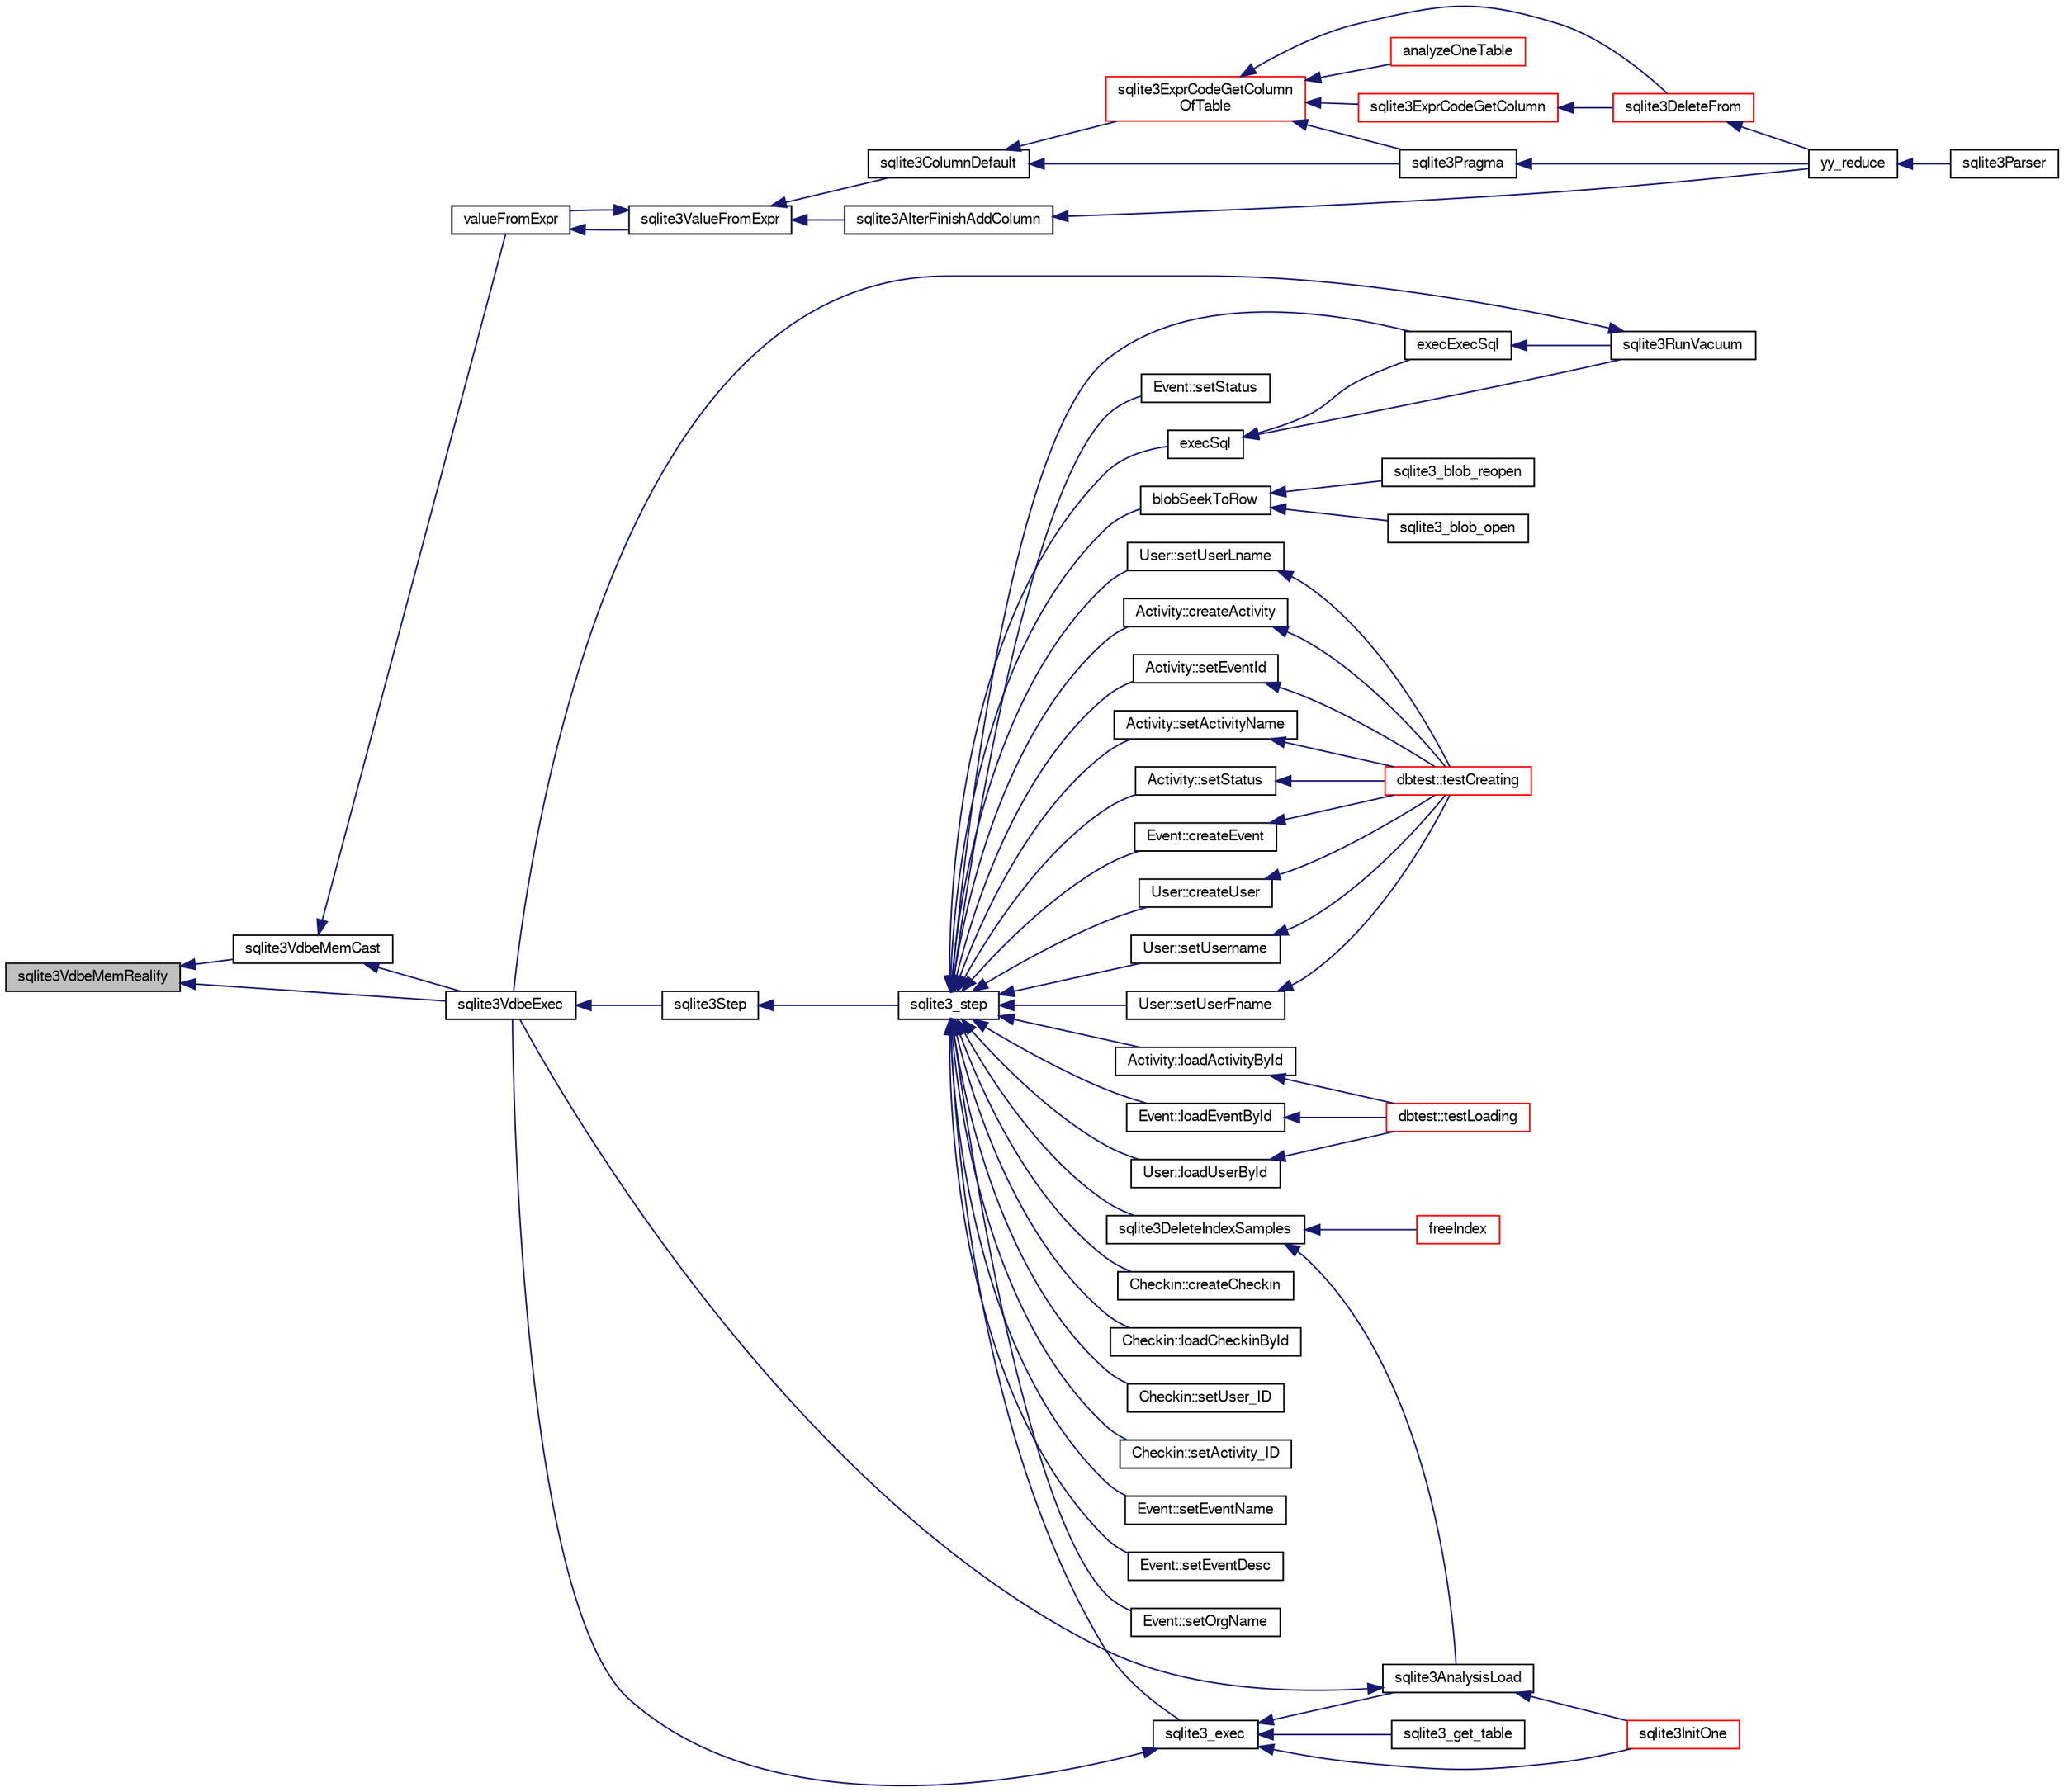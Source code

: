 digraph "sqlite3VdbeMemRealify"
{
  edge [fontname="FreeSans",fontsize="10",labelfontname="FreeSans",labelfontsize="10"];
  node [fontname="FreeSans",fontsize="10",shape=record];
  rankdir="LR";
  Node774679 [label="sqlite3VdbeMemRealify",height=0.2,width=0.4,color="black", fillcolor="grey75", style="filled", fontcolor="black"];
  Node774679 -> Node774680 [dir="back",color="midnightblue",fontsize="10",style="solid",fontname="FreeSans"];
  Node774680 [label="sqlite3VdbeMemCast",height=0.2,width=0.4,color="black", fillcolor="white", style="filled",URL="$sqlite3_8c.html#a2e5bfc1911e317ae456d2cea24c2a0d5"];
  Node774680 -> Node774681 [dir="back",color="midnightblue",fontsize="10",style="solid",fontname="FreeSans"];
  Node774681 [label="valueFromExpr",height=0.2,width=0.4,color="black", fillcolor="white", style="filled",URL="$sqlite3_8c.html#a08f91b27c0189e8b5bcdea6537466b7c"];
  Node774681 -> Node774682 [dir="back",color="midnightblue",fontsize="10",style="solid",fontname="FreeSans"];
  Node774682 [label="sqlite3ValueFromExpr",height=0.2,width=0.4,color="black", fillcolor="white", style="filled",URL="$sqlite3_8c.html#af103c812684544760641a1cd4d9745df"];
  Node774682 -> Node774681 [dir="back",color="midnightblue",fontsize="10",style="solid",fontname="FreeSans"];
  Node774682 -> Node774683 [dir="back",color="midnightblue",fontsize="10",style="solid",fontname="FreeSans"];
  Node774683 [label="sqlite3AlterFinishAddColumn",height=0.2,width=0.4,color="black", fillcolor="white", style="filled",URL="$sqlite3_8c.html#a392e1e5be904b01216faae16a77c2c31"];
  Node774683 -> Node774684 [dir="back",color="midnightblue",fontsize="10",style="solid",fontname="FreeSans"];
  Node774684 [label="yy_reduce",height=0.2,width=0.4,color="black", fillcolor="white", style="filled",URL="$sqlite3_8c.html#a7c419a9b25711c666a9a2449ef377f14"];
  Node774684 -> Node774685 [dir="back",color="midnightblue",fontsize="10",style="solid",fontname="FreeSans"];
  Node774685 [label="sqlite3Parser",height=0.2,width=0.4,color="black", fillcolor="white", style="filled",URL="$sqlite3_8c.html#a0327d71a5fabe0b6a343d78a2602e72a"];
  Node774682 -> Node774686 [dir="back",color="midnightblue",fontsize="10",style="solid",fontname="FreeSans"];
  Node774686 [label="sqlite3ColumnDefault",height=0.2,width=0.4,color="black", fillcolor="white", style="filled",URL="$sqlite3_8c.html#a59f47949957801afdf53735549eacc7d"];
  Node774686 -> Node774687 [dir="back",color="midnightblue",fontsize="10",style="solid",fontname="FreeSans"];
  Node774687 [label="sqlite3ExprCodeGetColumn\lOfTable",height=0.2,width=0.4,color="red", fillcolor="white", style="filled",URL="$sqlite3_8c.html#aef676ae689397d0e050eb0a360c32315"];
  Node774687 -> Node774688 [dir="back",color="midnightblue",fontsize="10",style="solid",fontname="FreeSans"];
  Node774688 [label="sqlite3ExprCodeGetColumn",height=0.2,width=0.4,color="red", fillcolor="white", style="filled",URL="$sqlite3_8c.html#a053723da492b5bb45cb8df75c733155d"];
  Node774688 -> Node774708 [dir="back",color="midnightblue",fontsize="10",style="solid",fontname="FreeSans"];
  Node774708 [label="sqlite3DeleteFrom",height=0.2,width=0.4,color="red", fillcolor="white", style="filled",URL="$sqlite3_8c.html#ab9b4b45349188b49eabb23f94608a091"];
  Node774708 -> Node774684 [dir="back",color="midnightblue",fontsize="10",style="solid",fontname="FreeSans"];
  Node774687 -> Node774757 [dir="back",color="midnightblue",fontsize="10",style="solid",fontname="FreeSans"];
  Node774757 [label="analyzeOneTable",height=0.2,width=0.4,color="red", fillcolor="white", style="filled",URL="$sqlite3_8c.html#a31d4182bf855943a5d0526dbb4987803"];
  Node774687 -> Node774708 [dir="back",color="midnightblue",fontsize="10",style="solid",fontname="FreeSans"];
  Node774687 -> Node774721 [dir="back",color="midnightblue",fontsize="10",style="solid",fontname="FreeSans"];
  Node774721 [label="sqlite3Pragma",height=0.2,width=0.4,color="black", fillcolor="white", style="filled",URL="$sqlite3_8c.html#a111391370f58f8e6a6eca51fd34d62ed"];
  Node774721 -> Node774684 [dir="back",color="midnightblue",fontsize="10",style="solid",fontname="FreeSans"];
  Node774686 -> Node774721 [dir="back",color="midnightblue",fontsize="10",style="solid",fontname="FreeSans"];
  Node774680 -> Node774761 [dir="back",color="midnightblue",fontsize="10",style="solid",fontname="FreeSans"];
  Node774761 [label="sqlite3VdbeExec",height=0.2,width=0.4,color="black", fillcolor="white", style="filled",URL="$sqlite3_8c.html#a8ce40a614bdc56719c4d642b1e4dfb21"];
  Node774761 -> Node774762 [dir="back",color="midnightblue",fontsize="10",style="solid",fontname="FreeSans"];
  Node774762 [label="sqlite3Step",height=0.2,width=0.4,color="black", fillcolor="white", style="filled",URL="$sqlite3_8c.html#a3f2872e873e2758a4beedad1d5113554"];
  Node774762 -> Node774763 [dir="back",color="midnightblue",fontsize="10",style="solid",fontname="FreeSans"];
  Node774763 [label="sqlite3_step",height=0.2,width=0.4,color="black", fillcolor="white", style="filled",URL="$sqlite3_8h.html#ac1e491ce36b7471eb28387f7d3c74334"];
  Node774763 -> Node774764 [dir="back",color="midnightblue",fontsize="10",style="solid",fontname="FreeSans"];
  Node774764 [label="Activity::createActivity",height=0.2,width=0.4,color="black", fillcolor="white", style="filled",URL="$classActivity.html#a813cc5e52c14ab49b39014c134e3425b"];
  Node774764 -> Node774765 [dir="back",color="midnightblue",fontsize="10",style="solid",fontname="FreeSans"];
  Node774765 [label="dbtest::testCreating",height=0.2,width=0.4,color="red", fillcolor="white", style="filled",URL="$classdbtest.html#a8193e88a7df657069c8a6bd09c8243b7"];
  Node774763 -> Node774767 [dir="back",color="midnightblue",fontsize="10",style="solid",fontname="FreeSans"];
  Node774767 [label="Activity::loadActivityById",height=0.2,width=0.4,color="black", fillcolor="white", style="filled",URL="$classActivity.html#abe4ffb4f08a47212ebf9013259d9e7fd"];
  Node774767 -> Node774768 [dir="back",color="midnightblue",fontsize="10",style="solid",fontname="FreeSans"];
  Node774768 [label="dbtest::testLoading",height=0.2,width=0.4,color="red", fillcolor="white", style="filled",URL="$classdbtest.html#a6f98d82a2c8e2b9040848763504ddae1"];
  Node774763 -> Node774769 [dir="back",color="midnightblue",fontsize="10",style="solid",fontname="FreeSans"];
  Node774769 [label="Activity::setEventId",height=0.2,width=0.4,color="black", fillcolor="white", style="filled",URL="$classActivity.html#adb1d0fd0d08f473e068f0a4086bfa9ca"];
  Node774769 -> Node774765 [dir="back",color="midnightblue",fontsize="10",style="solid",fontname="FreeSans"];
  Node774763 -> Node774770 [dir="back",color="midnightblue",fontsize="10",style="solid",fontname="FreeSans"];
  Node774770 [label="Activity::setActivityName",height=0.2,width=0.4,color="black", fillcolor="white", style="filled",URL="$classActivity.html#a62dc3737b33915a36086f9dd26d16a81"];
  Node774770 -> Node774765 [dir="back",color="midnightblue",fontsize="10",style="solid",fontname="FreeSans"];
  Node774763 -> Node774771 [dir="back",color="midnightblue",fontsize="10",style="solid",fontname="FreeSans"];
  Node774771 [label="Activity::setStatus",height=0.2,width=0.4,color="black", fillcolor="white", style="filled",URL="$classActivity.html#af618135a7738f4d2a7ee147a8ef912ea"];
  Node774771 -> Node774765 [dir="back",color="midnightblue",fontsize="10",style="solid",fontname="FreeSans"];
  Node774763 -> Node774772 [dir="back",color="midnightblue",fontsize="10",style="solid",fontname="FreeSans"];
  Node774772 [label="Checkin::createCheckin",height=0.2,width=0.4,color="black", fillcolor="white", style="filled",URL="$classCheckin.html#a4e40acdf7fff0e607f6de4f24f3a163c"];
  Node774763 -> Node774773 [dir="back",color="midnightblue",fontsize="10",style="solid",fontname="FreeSans"];
  Node774773 [label="Checkin::loadCheckinById",height=0.2,width=0.4,color="black", fillcolor="white", style="filled",URL="$classCheckin.html#a3461f70ea6c68475225f2a07f78a21e0"];
  Node774763 -> Node774774 [dir="back",color="midnightblue",fontsize="10",style="solid",fontname="FreeSans"];
  Node774774 [label="Checkin::setUser_ID",height=0.2,width=0.4,color="black", fillcolor="white", style="filled",URL="$classCheckin.html#a76ab640f4f912876dbebf183db5359c6"];
  Node774763 -> Node774775 [dir="back",color="midnightblue",fontsize="10",style="solid",fontname="FreeSans"];
  Node774775 [label="Checkin::setActivity_ID",height=0.2,width=0.4,color="black", fillcolor="white", style="filled",URL="$classCheckin.html#ab2ff3ec2604ec73a42af25874a00b232"];
  Node774763 -> Node774776 [dir="back",color="midnightblue",fontsize="10",style="solid",fontname="FreeSans"];
  Node774776 [label="Event::createEvent",height=0.2,width=0.4,color="black", fillcolor="white", style="filled",URL="$classEvent.html#a77adb9f4a46ffb32c2d931f0691f5903"];
  Node774776 -> Node774765 [dir="back",color="midnightblue",fontsize="10",style="solid",fontname="FreeSans"];
  Node774763 -> Node774777 [dir="back",color="midnightblue",fontsize="10",style="solid",fontname="FreeSans"];
  Node774777 [label="Event::loadEventById",height=0.2,width=0.4,color="black", fillcolor="white", style="filled",URL="$classEvent.html#afa66cea33f722dbeecb69cc98fdea055"];
  Node774777 -> Node774768 [dir="back",color="midnightblue",fontsize="10",style="solid",fontname="FreeSans"];
  Node774763 -> Node774778 [dir="back",color="midnightblue",fontsize="10",style="solid",fontname="FreeSans"];
  Node774778 [label="Event::setEventName",height=0.2,width=0.4,color="black", fillcolor="white", style="filled",URL="$classEvent.html#a10596b6ca077df05184e30d62b08729d"];
  Node774763 -> Node774779 [dir="back",color="midnightblue",fontsize="10",style="solid",fontname="FreeSans"];
  Node774779 [label="Event::setEventDesc",height=0.2,width=0.4,color="black", fillcolor="white", style="filled",URL="$classEvent.html#ae36b8377dcae792f1c5c4726024c981b"];
  Node774763 -> Node774780 [dir="back",color="midnightblue",fontsize="10",style="solid",fontname="FreeSans"];
  Node774780 [label="Event::setOrgName",height=0.2,width=0.4,color="black", fillcolor="white", style="filled",URL="$classEvent.html#a19aac0f776bd764563a54977656cf680"];
  Node774763 -> Node774781 [dir="back",color="midnightblue",fontsize="10",style="solid",fontname="FreeSans"];
  Node774781 [label="Event::setStatus",height=0.2,width=0.4,color="black", fillcolor="white", style="filled",URL="$classEvent.html#ab0a6b9285af0f4172eb841e2b80f8972"];
  Node774763 -> Node774782 [dir="back",color="midnightblue",fontsize="10",style="solid",fontname="FreeSans"];
  Node774782 [label="blobSeekToRow",height=0.2,width=0.4,color="black", fillcolor="white", style="filled",URL="$sqlite3_8c.html#afff57e13332b98c8a44a7cebe38962ab"];
  Node774782 -> Node774783 [dir="back",color="midnightblue",fontsize="10",style="solid",fontname="FreeSans"];
  Node774783 [label="sqlite3_blob_open",height=0.2,width=0.4,color="black", fillcolor="white", style="filled",URL="$sqlite3_8h.html#adb8ad839a5bdd62a43785132bc7dd518"];
  Node774782 -> Node774784 [dir="back",color="midnightblue",fontsize="10",style="solid",fontname="FreeSans"];
  Node774784 [label="sqlite3_blob_reopen",height=0.2,width=0.4,color="black", fillcolor="white", style="filled",URL="$sqlite3_8h.html#abc77c24fdc0150138490359a94360f7e"];
  Node774763 -> Node774785 [dir="back",color="midnightblue",fontsize="10",style="solid",fontname="FreeSans"];
  Node774785 [label="sqlite3DeleteIndexSamples",height=0.2,width=0.4,color="black", fillcolor="white", style="filled",URL="$sqlite3_8c.html#aaeda0302fbf61397ec009f65bed047ef"];
  Node774785 -> Node774786 [dir="back",color="midnightblue",fontsize="10",style="solid",fontname="FreeSans"];
  Node774786 [label="sqlite3AnalysisLoad",height=0.2,width=0.4,color="black", fillcolor="white", style="filled",URL="$sqlite3_8c.html#a48a2301c27e1d3d68708b9b8761b5a01"];
  Node774786 -> Node774761 [dir="back",color="midnightblue",fontsize="10",style="solid",fontname="FreeSans"];
  Node774786 -> Node774787 [dir="back",color="midnightblue",fontsize="10",style="solid",fontname="FreeSans"];
  Node774787 [label="sqlite3InitOne",height=0.2,width=0.4,color="red", fillcolor="white", style="filled",URL="$sqlite3_8c.html#ac4318b25df65269906b0379251fe9b85"];
  Node774785 -> Node774817 [dir="back",color="midnightblue",fontsize="10",style="solid",fontname="FreeSans"];
  Node774817 [label="freeIndex",height=0.2,width=0.4,color="red", fillcolor="white", style="filled",URL="$sqlite3_8c.html#a00907c99c18d5bcb9d0b38c077146c31"];
  Node774763 -> Node774880 [dir="back",color="midnightblue",fontsize="10",style="solid",fontname="FreeSans"];
  Node774880 [label="sqlite3_exec",height=0.2,width=0.4,color="black", fillcolor="white", style="filled",URL="$sqlite3_8h.html#a97487ec8150e0bcc8fa392ab8f0e24db"];
  Node774880 -> Node774761 [dir="back",color="midnightblue",fontsize="10",style="solid",fontname="FreeSans"];
  Node774880 -> Node774786 [dir="back",color="midnightblue",fontsize="10",style="solid",fontname="FreeSans"];
  Node774880 -> Node774787 [dir="back",color="midnightblue",fontsize="10",style="solid",fontname="FreeSans"];
  Node774880 -> Node774881 [dir="back",color="midnightblue",fontsize="10",style="solid",fontname="FreeSans"];
  Node774881 [label="sqlite3_get_table",height=0.2,width=0.4,color="black", fillcolor="white", style="filled",URL="$sqlite3_8h.html#a5effeac4e12df57beaa35c5be1f61579"];
  Node774763 -> Node774871 [dir="back",color="midnightblue",fontsize="10",style="solid",fontname="FreeSans"];
  Node774871 [label="execSql",height=0.2,width=0.4,color="black", fillcolor="white", style="filled",URL="$sqlite3_8c.html#a7d16651b98a110662f4c265eff0246cb"];
  Node774871 -> Node774872 [dir="back",color="midnightblue",fontsize="10",style="solid",fontname="FreeSans"];
  Node774872 [label="execExecSql",height=0.2,width=0.4,color="black", fillcolor="white", style="filled",URL="$sqlite3_8c.html#ac1be09a6c047f21133d16378d301e0d4"];
  Node774872 -> Node774873 [dir="back",color="midnightblue",fontsize="10",style="solid",fontname="FreeSans"];
  Node774873 [label="sqlite3RunVacuum",height=0.2,width=0.4,color="black", fillcolor="white", style="filled",URL="$sqlite3_8c.html#a5e83ddc7b3e7e8e79ad5d1fc92de1d2f"];
  Node774873 -> Node774761 [dir="back",color="midnightblue",fontsize="10",style="solid",fontname="FreeSans"];
  Node774871 -> Node774873 [dir="back",color="midnightblue",fontsize="10",style="solid",fontname="FreeSans"];
  Node774763 -> Node774872 [dir="back",color="midnightblue",fontsize="10",style="solid",fontname="FreeSans"];
  Node774763 -> Node774874 [dir="back",color="midnightblue",fontsize="10",style="solid",fontname="FreeSans"];
  Node774874 [label="User::createUser",height=0.2,width=0.4,color="black", fillcolor="white", style="filled",URL="$classUser.html#a22ed673939e8cc0a136130b809bba513"];
  Node774874 -> Node774765 [dir="back",color="midnightblue",fontsize="10",style="solid",fontname="FreeSans"];
  Node774763 -> Node774875 [dir="back",color="midnightblue",fontsize="10",style="solid",fontname="FreeSans"];
  Node774875 [label="User::loadUserById",height=0.2,width=0.4,color="black", fillcolor="white", style="filled",URL="$classUser.html#a863377665b7fb83c5547dcf9727f5092"];
  Node774875 -> Node774768 [dir="back",color="midnightblue",fontsize="10",style="solid",fontname="FreeSans"];
  Node774763 -> Node774876 [dir="back",color="midnightblue",fontsize="10",style="solid",fontname="FreeSans"];
  Node774876 [label="User::setUsername",height=0.2,width=0.4,color="black", fillcolor="white", style="filled",URL="$classUser.html#aa0497022a136cb78de785b0a39ae60b1"];
  Node774876 -> Node774765 [dir="back",color="midnightblue",fontsize="10",style="solid",fontname="FreeSans"];
  Node774763 -> Node774877 [dir="back",color="midnightblue",fontsize="10",style="solid",fontname="FreeSans"];
  Node774877 [label="User::setUserFname",height=0.2,width=0.4,color="black", fillcolor="white", style="filled",URL="$classUser.html#a72657eb55cd0ca437b4841a43f19912f"];
  Node774877 -> Node774765 [dir="back",color="midnightblue",fontsize="10",style="solid",fontname="FreeSans"];
  Node774763 -> Node774878 [dir="back",color="midnightblue",fontsize="10",style="solid",fontname="FreeSans"];
  Node774878 [label="User::setUserLname",height=0.2,width=0.4,color="black", fillcolor="white", style="filled",URL="$classUser.html#aa25973387e5afe1aa6f60dd6545e33b5"];
  Node774878 -> Node774765 [dir="back",color="midnightblue",fontsize="10",style="solid",fontname="FreeSans"];
  Node774679 -> Node774761 [dir="back",color="midnightblue",fontsize="10",style="solid",fontname="FreeSans"];
}
